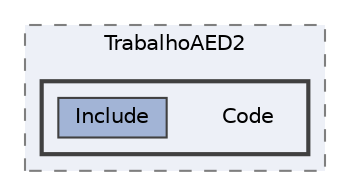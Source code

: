 digraph "Code"
{
 // LATEX_PDF_SIZE
  bgcolor="transparent";
  edge [fontname=Helvetica,fontsize=10,labelfontname=Helvetica,labelfontsize=10];
  node [fontname=Helvetica,fontsize=10,shape=box,height=0.2,width=0.4];
  compound=true
  subgraph clusterdir_05235625616b43cb29e75bb4e2ca7221 {
    graph [ bgcolor="#edf0f7", pencolor="grey50", label="TrabalhoAED2", fontname=Helvetica,fontsize=10 style="filled,dashed", URL="dir_05235625616b43cb29e75bb4e2ca7221.html",tooltip=""]
  subgraph clusterdir_5e21092281175fa0bc7ab012927f7288 {
    graph [ bgcolor="#edf0f7", pencolor="grey25", label="", fontname=Helvetica,fontsize=10 style="filled,bold", URL="dir_5e21092281175fa0bc7ab012927f7288.html",tooltip=""]
    dir_5e21092281175fa0bc7ab012927f7288 [shape=plaintext, label="Code"];
  dir_50e0385c2bdc5b40ccc16283c7745874 [label="Include", fillcolor="#a2b4d6", color="grey25", style="filled", URL="dir_50e0385c2bdc5b40ccc16283c7745874.html",tooltip=""];
  }
  }
}
